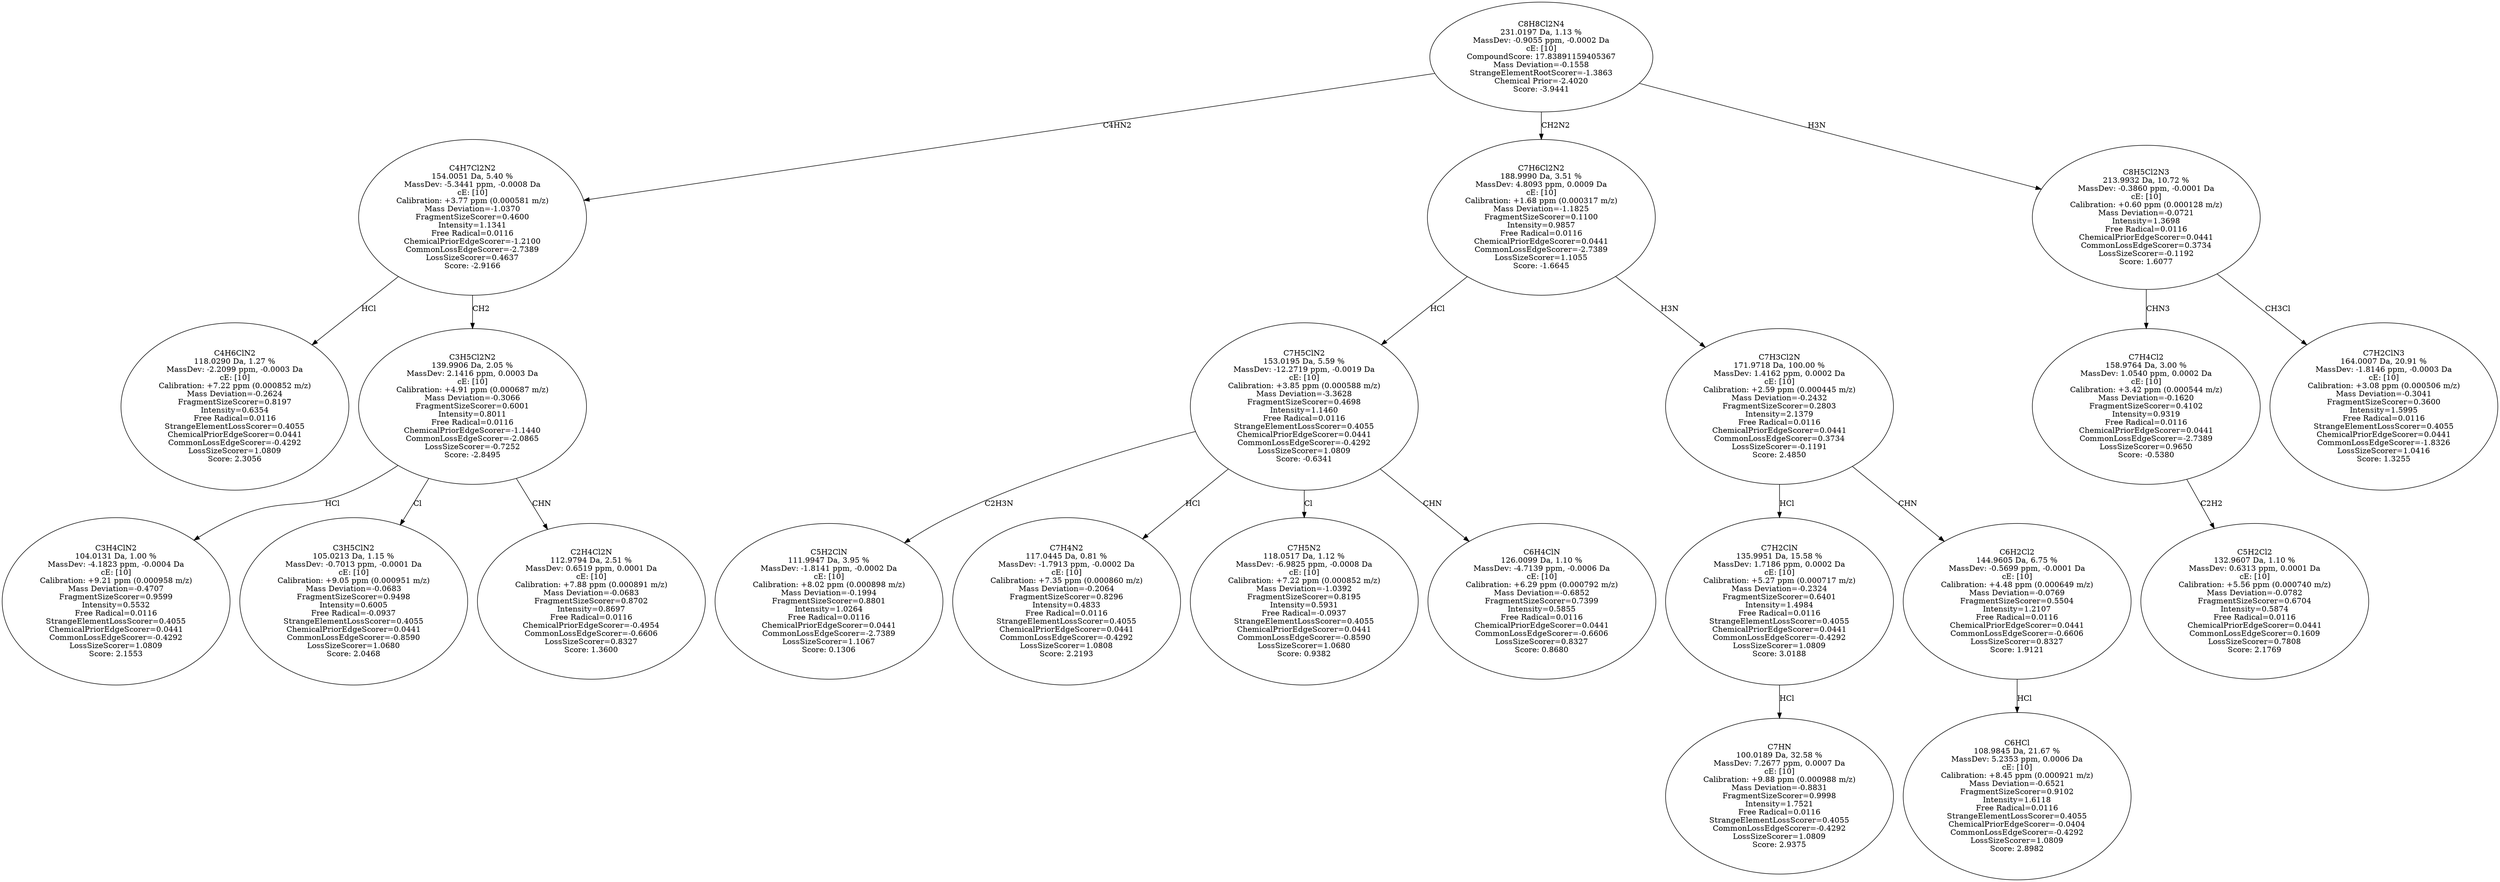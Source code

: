strict digraph {
v1 [label="C4H6ClN2\n118.0290 Da, 1.27 %\nMassDev: -2.2099 ppm, -0.0003 Da\ncE: [10]\nCalibration: +7.22 ppm (0.000852 m/z)\nMass Deviation=-0.2624\nFragmentSizeScorer=0.8197\nIntensity=0.6354\nFree Radical=0.0116\nStrangeElementLossScorer=0.4055\nChemicalPriorEdgeScorer=0.0441\nCommonLossEdgeScorer=-0.4292\nLossSizeScorer=1.0809\nScore: 2.3056"];
v2 [label="C3H4ClN2\n104.0131 Da, 1.00 %\nMassDev: -4.1823 ppm, -0.0004 Da\ncE: [10]\nCalibration: +9.21 ppm (0.000958 m/z)\nMass Deviation=-0.4707\nFragmentSizeScorer=0.9599\nIntensity=0.5532\nFree Radical=0.0116\nStrangeElementLossScorer=0.4055\nChemicalPriorEdgeScorer=0.0441\nCommonLossEdgeScorer=-0.4292\nLossSizeScorer=1.0809\nScore: 2.1553"];
v3 [label="C3H5ClN2\n105.0213 Da, 1.15 %\nMassDev: -0.7013 ppm, -0.0001 Da\ncE: [10]\nCalibration: +9.05 ppm (0.000951 m/z)\nMass Deviation=-0.0683\nFragmentSizeScorer=0.9498\nIntensity=0.6005\nFree Radical=-0.0937\nStrangeElementLossScorer=0.4055\nChemicalPriorEdgeScorer=0.0441\nCommonLossEdgeScorer=-0.8590\nLossSizeScorer=1.0680\nScore: 2.0468"];
v4 [label="C2H4Cl2N\n112.9794 Da, 2.51 %\nMassDev: 0.6519 ppm, 0.0001 Da\ncE: [10]\nCalibration: +7.88 ppm (0.000891 m/z)\nMass Deviation=-0.0683\nFragmentSizeScorer=0.8702\nIntensity=0.8697\nFree Radical=0.0116\nChemicalPriorEdgeScorer=-0.4954\nCommonLossEdgeScorer=-0.6606\nLossSizeScorer=0.8327\nScore: 1.3600"];
v5 [label="C3H5Cl2N2\n139.9906 Da, 2.05 %\nMassDev: 2.1416 ppm, 0.0003 Da\ncE: [10]\nCalibration: +4.91 ppm (0.000687 m/z)\nMass Deviation=-0.3066\nFragmentSizeScorer=0.6001\nIntensity=0.8011\nFree Radical=0.0116\nChemicalPriorEdgeScorer=-1.1440\nCommonLossEdgeScorer=-2.0865\nLossSizeScorer=-0.7252\nScore: -2.8495"];
v6 [label="C4H7Cl2N2\n154.0051 Da, 5.40 %\nMassDev: -5.3441 ppm, -0.0008 Da\ncE: [10]\nCalibration: +3.77 ppm (0.000581 m/z)\nMass Deviation=-1.0370\nFragmentSizeScorer=0.4600\nIntensity=1.1341\nFree Radical=0.0116\nChemicalPriorEdgeScorer=-1.2100\nCommonLossEdgeScorer=-2.7389\nLossSizeScorer=0.4637\nScore: -2.9166"];
v7 [label="C5H2ClN\n111.9947 Da, 3.95 %\nMassDev: -1.8141 ppm, -0.0002 Da\ncE: [10]\nCalibration: +8.02 ppm (0.000898 m/z)\nMass Deviation=-0.1994\nFragmentSizeScorer=0.8801\nIntensity=1.0264\nFree Radical=0.0116\nChemicalPriorEdgeScorer=0.0441\nCommonLossEdgeScorer=-2.7389\nLossSizeScorer=1.1067\nScore: 0.1306"];
v8 [label="C7H4N2\n117.0445 Da, 0.81 %\nMassDev: -1.7913 ppm, -0.0002 Da\ncE: [10]\nCalibration: +7.35 ppm (0.000860 m/z)\nMass Deviation=-0.2064\nFragmentSizeScorer=0.8296\nIntensity=0.4833\nFree Radical=0.0116\nStrangeElementLossScorer=0.4055\nChemicalPriorEdgeScorer=0.0441\nCommonLossEdgeScorer=-0.4292\nLossSizeScorer=1.0808\nScore: 2.2193"];
v9 [label="C7H5N2\n118.0517 Da, 1.12 %\nMassDev: -6.9825 ppm, -0.0008 Da\ncE: [10]\nCalibration: +7.22 ppm (0.000852 m/z)\nMass Deviation=-1.0392\nFragmentSizeScorer=0.8195\nIntensity=0.5931\nFree Radical=-0.0937\nStrangeElementLossScorer=0.4055\nChemicalPriorEdgeScorer=0.0441\nCommonLossEdgeScorer=-0.8590\nLossSizeScorer=1.0680\nScore: 0.9382"];
v10 [label="C6H4ClN\n126.0099 Da, 1.10 %\nMassDev: -4.7139 ppm, -0.0006 Da\ncE: [10]\nCalibration: +6.29 ppm (0.000792 m/z)\nMass Deviation=-0.6852\nFragmentSizeScorer=0.7399\nIntensity=0.5855\nFree Radical=0.0116\nChemicalPriorEdgeScorer=0.0441\nCommonLossEdgeScorer=-0.6606\nLossSizeScorer=0.8327\nScore: 0.8680"];
v11 [label="C7H5ClN2\n153.0195 Da, 5.59 %\nMassDev: -12.2719 ppm, -0.0019 Da\ncE: [10]\nCalibration: +3.85 ppm (0.000588 m/z)\nMass Deviation=-3.3628\nFragmentSizeScorer=0.4698\nIntensity=1.1460\nFree Radical=0.0116\nStrangeElementLossScorer=0.4055\nChemicalPriorEdgeScorer=0.0441\nCommonLossEdgeScorer=-0.4292\nLossSizeScorer=1.0809\nScore: -0.6341"];
v12 [label="C7HN\n100.0189 Da, 32.58 %\nMassDev: 7.2677 ppm, 0.0007 Da\ncE: [10]\nCalibration: +9.88 ppm (0.000988 m/z)\nMass Deviation=-0.8831\nFragmentSizeScorer=0.9998\nIntensity=1.7521\nFree Radical=0.0116\nStrangeElementLossScorer=0.4055\nCommonLossEdgeScorer=-0.4292\nLossSizeScorer=1.0809\nScore: 2.9375"];
v13 [label="C7H2ClN\n135.9951 Da, 15.58 %\nMassDev: 1.7186 ppm, 0.0002 Da\ncE: [10]\nCalibration: +5.27 ppm (0.000717 m/z)\nMass Deviation=-0.2324\nFragmentSizeScorer=0.6401\nIntensity=1.4984\nFree Radical=0.0116\nStrangeElementLossScorer=0.4055\nChemicalPriorEdgeScorer=0.0441\nCommonLossEdgeScorer=-0.4292\nLossSizeScorer=1.0809\nScore: 3.0188"];
v14 [label="C6HCl\n108.9845 Da, 21.67 %\nMassDev: 5.2353 ppm, 0.0006 Da\ncE: [10]\nCalibration: +8.45 ppm (0.000921 m/z)\nMass Deviation=-0.6521\nFragmentSizeScorer=0.9102\nIntensity=1.6118\nFree Radical=0.0116\nStrangeElementLossScorer=0.4055\nChemicalPriorEdgeScorer=-0.0404\nCommonLossEdgeScorer=-0.4292\nLossSizeScorer=1.0809\nScore: 2.8982"];
v15 [label="C6H2Cl2\n144.9605 Da, 6.75 %\nMassDev: -0.5699 ppm, -0.0001 Da\ncE: [10]\nCalibration: +4.48 ppm (0.000649 m/z)\nMass Deviation=-0.0769\nFragmentSizeScorer=0.5504\nIntensity=1.2107\nFree Radical=0.0116\nChemicalPriorEdgeScorer=0.0441\nCommonLossEdgeScorer=-0.6606\nLossSizeScorer=0.8327\nScore: 1.9121"];
v16 [label="C7H3Cl2N\n171.9718 Da, 100.00 %\nMassDev: 1.4162 ppm, 0.0002 Da\ncE: [10]\nCalibration: +2.59 ppm (0.000445 m/z)\nMass Deviation=-0.2432\nFragmentSizeScorer=0.2803\nIntensity=2.1379\nFree Radical=0.0116\nChemicalPriorEdgeScorer=0.0441\nCommonLossEdgeScorer=0.3734\nLossSizeScorer=-0.1191\nScore: 2.4850"];
v17 [label="C7H6Cl2N2\n188.9990 Da, 3.51 %\nMassDev: 4.8093 ppm, 0.0009 Da\ncE: [10]\nCalibration: +1.68 ppm (0.000317 m/z)\nMass Deviation=-1.1825\nFragmentSizeScorer=0.1100\nIntensity=0.9857\nFree Radical=0.0116\nChemicalPriorEdgeScorer=0.0441\nCommonLossEdgeScorer=-2.7389\nLossSizeScorer=1.1055\nScore: -1.6645"];
v18 [label="C5H2Cl2\n132.9607 Da, 1.10 %\nMassDev: 0.6313 ppm, 0.0001 Da\ncE: [10]\nCalibration: +5.56 ppm (0.000740 m/z)\nMass Deviation=-0.0782\nFragmentSizeScorer=0.6704\nIntensity=0.5874\nFree Radical=0.0116\nChemicalPriorEdgeScorer=0.0441\nCommonLossEdgeScorer=0.1609\nLossSizeScorer=0.7808\nScore: 2.1769"];
v19 [label="C7H4Cl2\n158.9764 Da, 3.00 %\nMassDev: 1.0540 ppm, 0.0002 Da\ncE: [10]\nCalibration: +3.42 ppm (0.000544 m/z)\nMass Deviation=-0.1620\nFragmentSizeScorer=0.4102\nIntensity=0.9319\nFree Radical=0.0116\nChemicalPriorEdgeScorer=0.0441\nCommonLossEdgeScorer=-2.7389\nLossSizeScorer=0.9650\nScore: -0.5380"];
v20 [label="C7H2ClN3\n164.0007 Da, 20.91 %\nMassDev: -1.8146 ppm, -0.0003 Da\ncE: [10]\nCalibration: +3.08 ppm (0.000506 m/z)\nMass Deviation=-0.3041\nFragmentSizeScorer=0.3600\nIntensity=1.5995\nFree Radical=0.0116\nStrangeElementLossScorer=0.4055\nChemicalPriorEdgeScorer=0.0441\nCommonLossEdgeScorer=-1.8326\nLossSizeScorer=1.0416\nScore: 1.3255"];
v21 [label="C8H5Cl2N3\n213.9932 Da, 10.72 %\nMassDev: -0.3860 ppm, -0.0001 Da\ncE: [10]\nCalibration: +0.60 ppm (0.000128 m/z)\nMass Deviation=-0.0721\nIntensity=1.3698\nFree Radical=0.0116\nChemicalPriorEdgeScorer=0.0441\nCommonLossEdgeScorer=0.3734\nLossSizeScorer=-0.1192\nScore: 1.6077"];
v22 [label="C8H8Cl2N4\n231.0197 Da, 1.13 %\nMassDev: -0.9055 ppm, -0.0002 Da\ncE: [10]\nCompoundScore: 17.83891159405367\nMass Deviation=-0.1558\nStrangeElementRootScorer=-1.3863\nChemical Prior=-2.4020\nScore: -3.9441"];
v6 -> v1 [label="HCl"];
v5 -> v2 [label="HCl"];
v5 -> v3 [label="Cl"];
v5 -> v4 [label="CHN"];
v6 -> v5 [label="CH2"];
v22 -> v6 [label="C4HN2"];
v11 -> v7 [label="C2H3N"];
v11 -> v8 [label="HCl"];
v11 -> v9 [label="Cl"];
v11 -> v10 [label="CHN"];
v17 -> v11 [label="HCl"];
v13 -> v12 [label="HCl"];
v16 -> v13 [label="HCl"];
v15 -> v14 [label="HCl"];
v16 -> v15 [label="CHN"];
v17 -> v16 [label="H3N"];
v22 -> v17 [label="CH2N2"];
v19 -> v18 [label="C2H2"];
v21 -> v19 [label="CHN3"];
v21 -> v20 [label="CH3Cl"];
v22 -> v21 [label="H3N"];
}